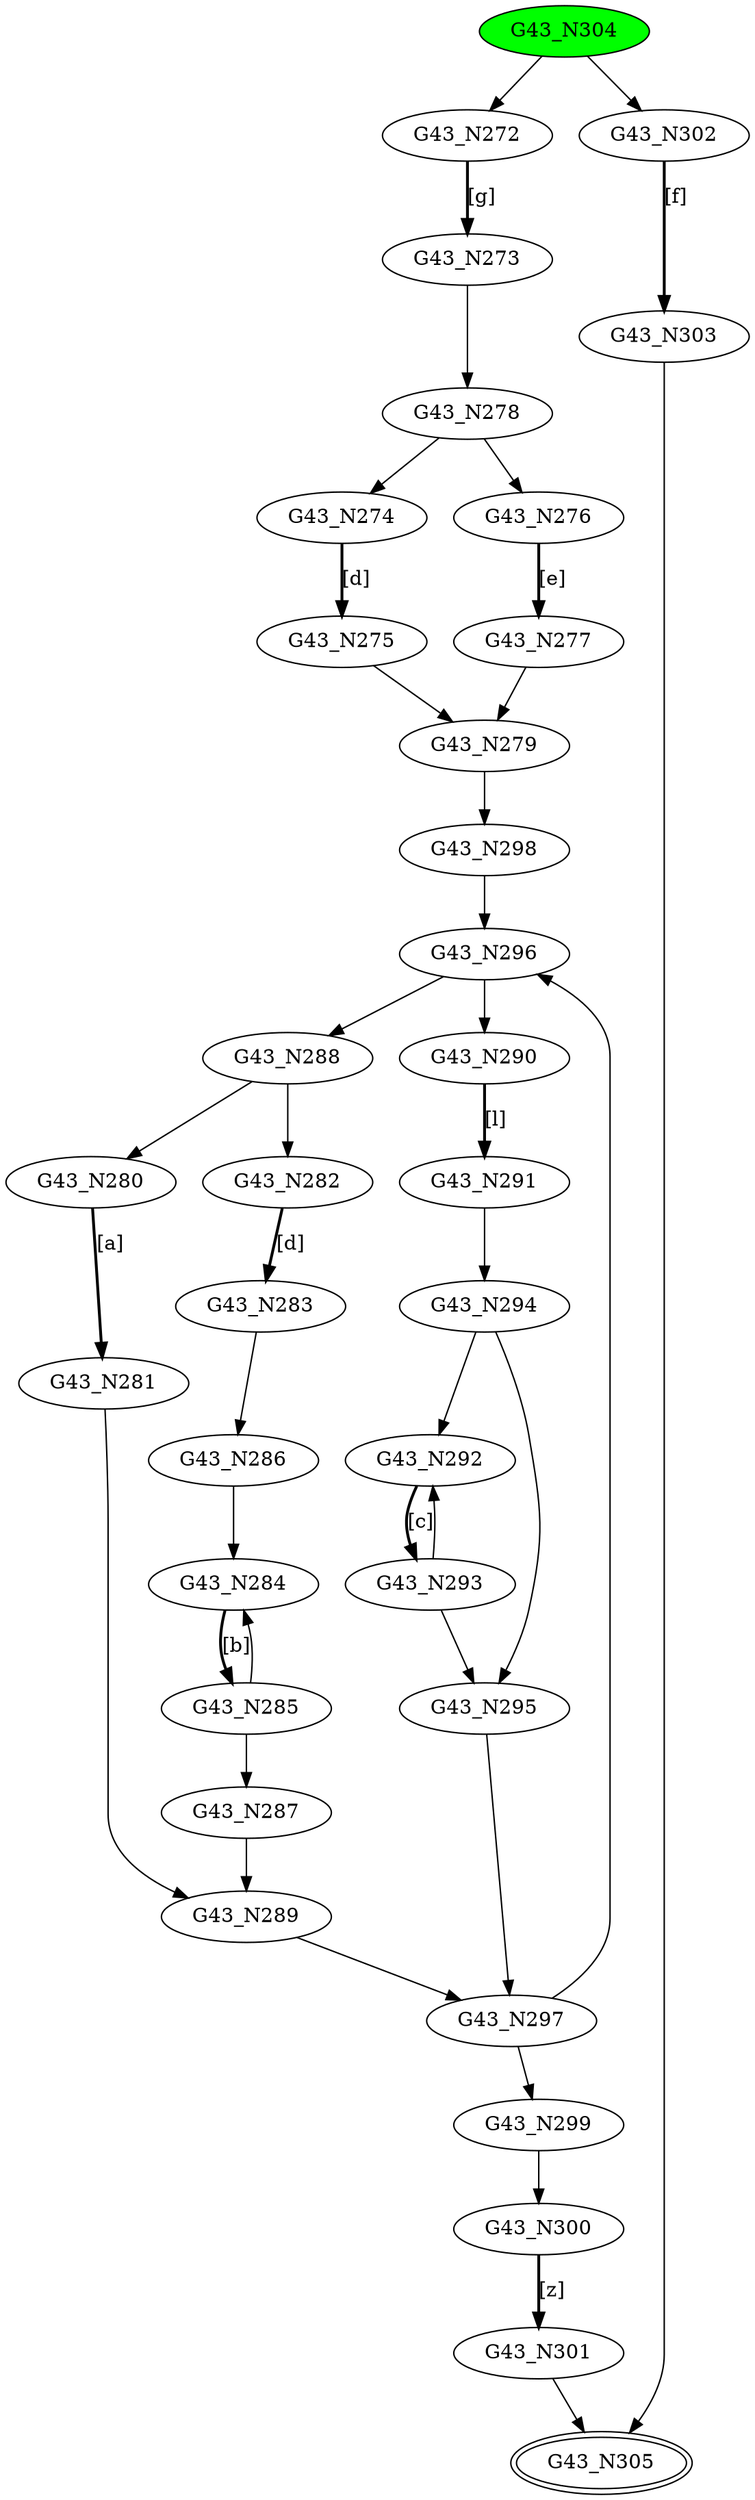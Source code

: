 digraph G43{
"G43_N272";
"G43_N273";
"G43_N274";
"G43_N275";
"G43_N276";
"G43_N277";
"G43_N278";
"G43_N279";
"G43_N280";
"G43_N281";
"G43_N282";
"G43_N283";
"G43_N284";
"G43_N285";
"G43_N286";
"G43_N287";
"G43_N288";
"G43_N289";
"G43_N290";
"G43_N291";
"G43_N292";
"G43_N293";
"G43_N294";
"G43_N295";
"G43_N296";
"G43_N297";
"G43_N298";
"G43_N299";
"G43_N300";
"G43_N301";
"G43_N302";
"G43_N303";
"G43_N304" [style=filled,fillcolor=green];
"G43_N305" [peripheries=2];
"G43_N272"->"G43_N273" [style = bold, label = "[g]"];
"G43_N274"->"G43_N275" [style = bold, label = "[d]"];
"G43_N276"->"G43_N277" [style = bold, label = "[e]"];
"G43_N278"->"G43_N274";
"G43_N278"->"G43_N276";
"G43_N277"->"G43_N279";
"G43_N275"->"G43_N279";
"G43_N273"->"G43_N278";
"G43_N280"->"G43_N281" [style = bold, label = "[a]"];
"G43_N282"->"G43_N283" [style = bold, label = "[d]"];
"G43_N284"->"G43_N285" [style = bold, label = "[b]"];
"G43_N286"->"G43_N284";
"G43_N285"->"G43_N287";
"G43_N285"->"G43_N284";
"G43_N283"->"G43_N286";
"G43_N288"->"G43_N280";
"G43_N288"->"G43_N282";
"G43_N287"->"G43_N289";
"G43_N281"->"G43_N289";
"G43_N290"->"G43_N291" [style = bold, label = "[l]"];
"G43_N292"->"G43_N293" [style = bold, label = "[c]"];
"G43_N294"->"G43_N292";
"G43_N293"->"G43_N295";
"G43_N294"->"G43_N295";
"G43_N293"->"G43_N292";
"G43_N291"->"G43_N294";
"G43_N296"->"G43_N288";
"G43_N296"->"G43_N290";
"G43_N295"->"G43_N297";
"G43_N289"->"G43_N297";
"G43_N298"->"G43_N296";
"G43_N297"->"G43_N299";
"G43_N297"->"G43_N296";
"G43_N279"->"G43_N298";
"G43_N300"->"G43_N301" [style = bold, label = "[z]"];
"G43_N299"->"G43_N300";
"G43_N302"->"G43_N303" [style = bold, label = "[f]"];
"G43_N304"->"G43_N272";
"G43_N304"->"G43_N302";
"G43_N303"->"G43_N305";
"G43_N301"->"G43_N305";
}

